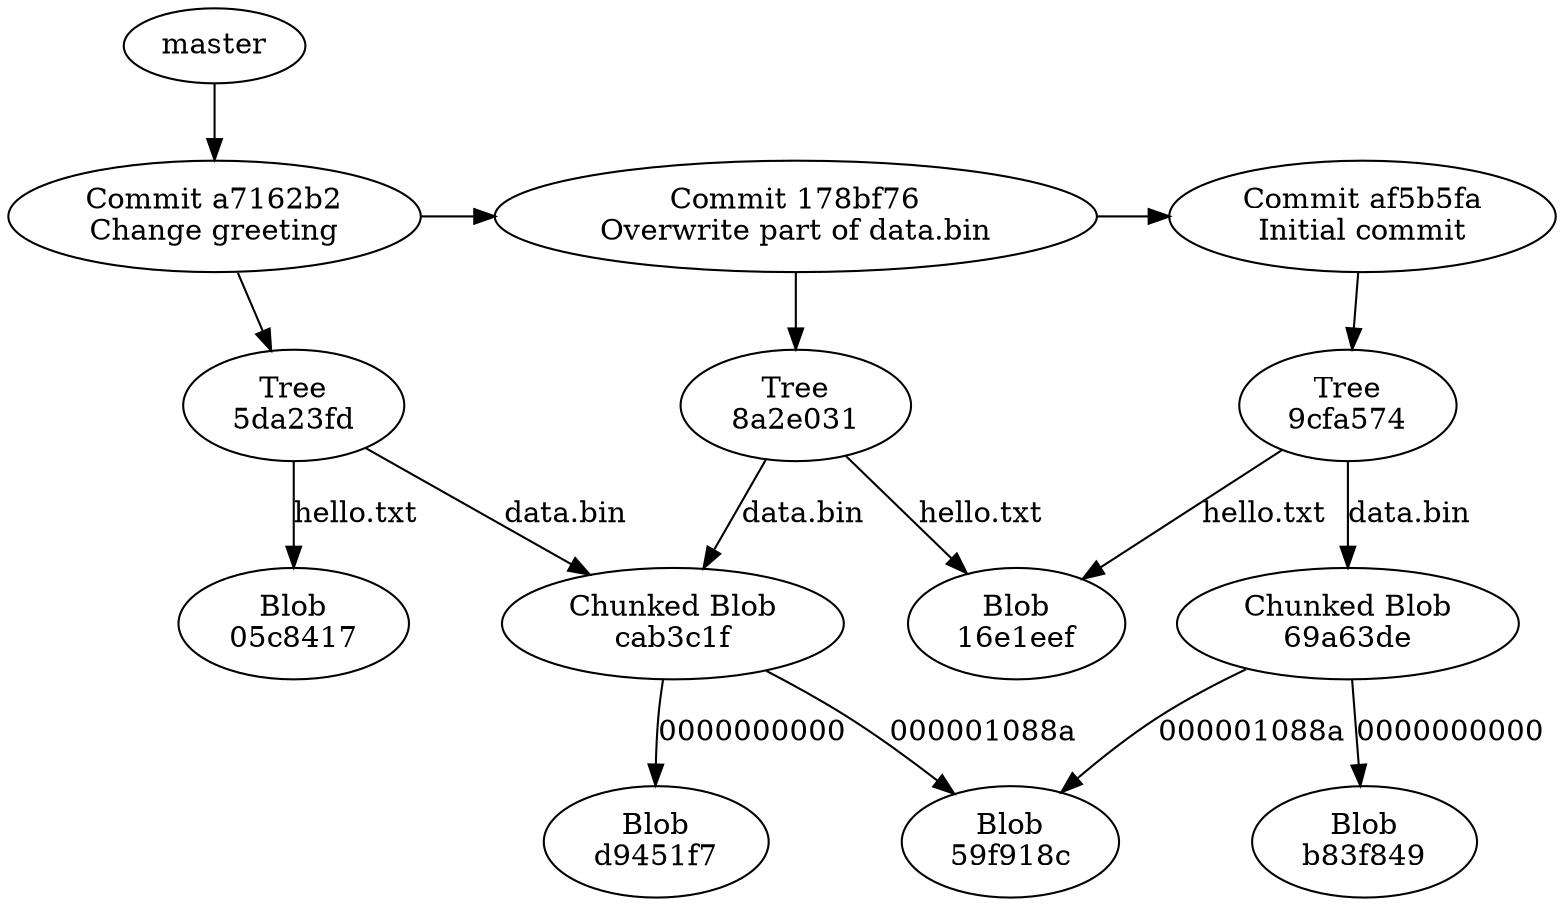 /* ------------------------ 

prototype log --hash-only 
af5b5fa8128913b22e2cf59675b9b49e385188c5
178bf7644623fd3c50c87e9b27c51c9a87e4e2ad
a7162b2c1131b6be97fcf91f95e8dd792a6d7f41

examining {af5b5fa8128913b22e2cf59675b9b49e385188c5} (commit) - msg: Initial commit, links: 9cfa574ed7dedfceadcc7c077b267b6415dbf6e7
examining {9cfa574ed7dedfceadcc7c077b267b6415dbf6e7} (tree) - TREE
examining {69a63de7d3b0f618c76b410b773eb9863bd9a3b9} (chunked blob index) - CHUNKED
examining {b83f849b5a781f859f58c03d8605db6362071f39} (blob) - BLOB
examining {59f918cde140fd96dac3ff9b5744493e0f05ec75} (blob) - BLOB
examining {16e1eef1458fbc96b5e0b25031319b7a2a39c6b0} (blob) - BLOB
examining {178bf7644623fd3c50c87e9b27c51c9a87e4e2ad} (commit) - msg: Overwrite part of data.bin, links: 8a2e031a571a6f282a90b8d2e39877324ac02b78,af5b5fa8128913b22e2cf59675b9b49e385188c5
examining {8a2e031a571a6f282a90b8d2e39877324ac02b78} (tree) - TREE
examining {cab3c1f06afd8324758b3e60a42376a31ad672de} (chunked blob index) - CHUNKED
examining {d9451f7013379d4790623a64d24d97054625eb2b} (blob) - BLOB
examining {a7162b2c1131b6be97fcf91f95e8dd792a6d7f41} (commit) - msg: Change greeting, links: 5da23fd0f2b0864ed50db86b2e260cca2a95df24,178bf7644623fd3c50c87e9b27c51c9a87e4e2ad
examining {5da23fd0f2b0864ed50db86b2e260cca2a95df24} (tree) - TREE
examining {05c84174d8dcf115f600e0ce0e2244d60f80d7d2} (blob) - BLOB


 * ------------------------ */ 

digraph prototype {


// Refs
{
   "master";
}


// Commits
{
  rank=same
   "af5b5fa8128913b22e2cf59675b9b49e385188c5"[label="Commit af5b5fa\nInitial commit"]
   "178bf7644623fd3c50c87e9b27c51c9a87e4e2ad"[label="Commit 178bf76\nOverwrite part of data.bin"]
   "a7162b2c1131b6be97fcf91f95e8dd792a6d7f41"[label="Commit a7162b2\nChange greeting"]
}


// Trees
{

   "9cfa574ed7dedfceadcc7c077b267b6415dbf6e7"[label="Tree\n9cfa574"]
   "8a2e031a571a6f282a90b8d2e39877324ac02b78"[label="Tree\n8a2e031"]
   "5da23fd0f2b0864ed50db86b2e260cca2a95df24"[label="Tree\n5da23fd"]
}


// Chunked Blobs
{

   "cab3c1f06afd8324758b3e60a42376a31ad672de"[label="Chunked Blob\ncab3c1f"]
   "69a63de7d3b0f618c76b410b773eb9863bd9a3b9"[label="Chunked Blob\n69a63de"]
}


// Blobs
{

   "d9451f7013379d4790623a64d24d97054625eb2b"[label="Blob\nd9451f7"]
   "05c84174d8dcf115f600e0ce0e2244d60f80d7d2"[label="Blob\n05c8417"]
   "16e1eef1458fbc96b5e0b25031319b7a2a39c6b0"[label="Blob\n16e1eef"]
   "b83f849b5a781f859f58c03d8605db6362071f39"[label="Blob\nb83f849"]
   "59f918cde140fd96dac3ff9b5744493e0f05ec75"[label="Blob\n59f918c"]
}


// Links
"af5b5fa8128913b22e2cf59675b9b49e385188c5" -> "9cfa574ed7dedfceadcc7c077b267b6415dbf6e7"
"9cfa574ed7dedfceadcc7c077b267b6415dbf6e7" -> "69a63de7d3b0f618c76b410b773eb9863bd9a3b9" [label="data.bin"]
"69a63de7d3b0f618c76b410b773eb9863bd9a3b9" -> "b83f849b5a781f859f58c03d8605db6362071f39" [label="0000000000"]
"69a63de7d3b0f618c76b410b773eb9863bd9a3b9" -> "59f918cde140fd96dac3ff9b5744493e0f05ec75" [label="000001088a"]
"9cfa574ed7dedfceadcc7c077b267b6415dbf6e7" -> "16e1eef1458fbc96b5e0b25031319b7a2a39c6b0" [label="hello.txt"]
"178bf7644623fd3c50c87e9b27c51c9a87e4e2ad" -> "8a2e031a571a6f282a90b8d2e39877324ac02b78"
"8a2e031a571a6f282a90b8d2e39877324ac02b78" -> "cab3c1f06afd8324758b3e60a42376a31ad672de" [label="data.bin"]
"cab3c1f06afd8324758b3e60a42376a31ad672de" -> "d9451f7013379d4790623a64d24d97054625eb2b" [label="0000000000"]
"cab3c1f06afd8324758b3e60a42376a31ad672de" -> "59f918cde140fd96dac3ff9b5744493e0f05ec75" [label="000001088a"]
"8a2e031a571a6f282a90b8d2e39877324ac02b78" -> "16e1eef1458fbc96b5e0b25031319b7a2a39c6b0" [label="hello.txt"]
"178bf7644623fd3c50c87e9b27c51c9a87e4e2ad" -> "af5b5fa8128913b22e2cf59675b9b49e385188c5"
"master" -> "a7162b2c1131b6be97fcf91f95e8dd792a6d7f41"
"a7162b2c1131b6be97fcf91f95e8dd792a6d7f41" -> "5da23fd0f2b0864ed50db86b2e260cca2a95df24"
"5da23fd0f2b0864ed50db86b2e260cca2a95df24" -> "cab3c1f06afd8324758b3e60a42376a31ad672de" [label="data.bin"]
"5da23fd0f2b0864ed50db86b2e260cca2a95df24" -> "05c84174d8dcf115f600e0ce0e2244d60f80d7d2" [label="hello.txt"]
"a7162b2c1131b6be97fcf91f95e8dd792a6d7f41" -> "178bf7644623fd3c50c87e9b27c51c9a87e4e2ad"

}
